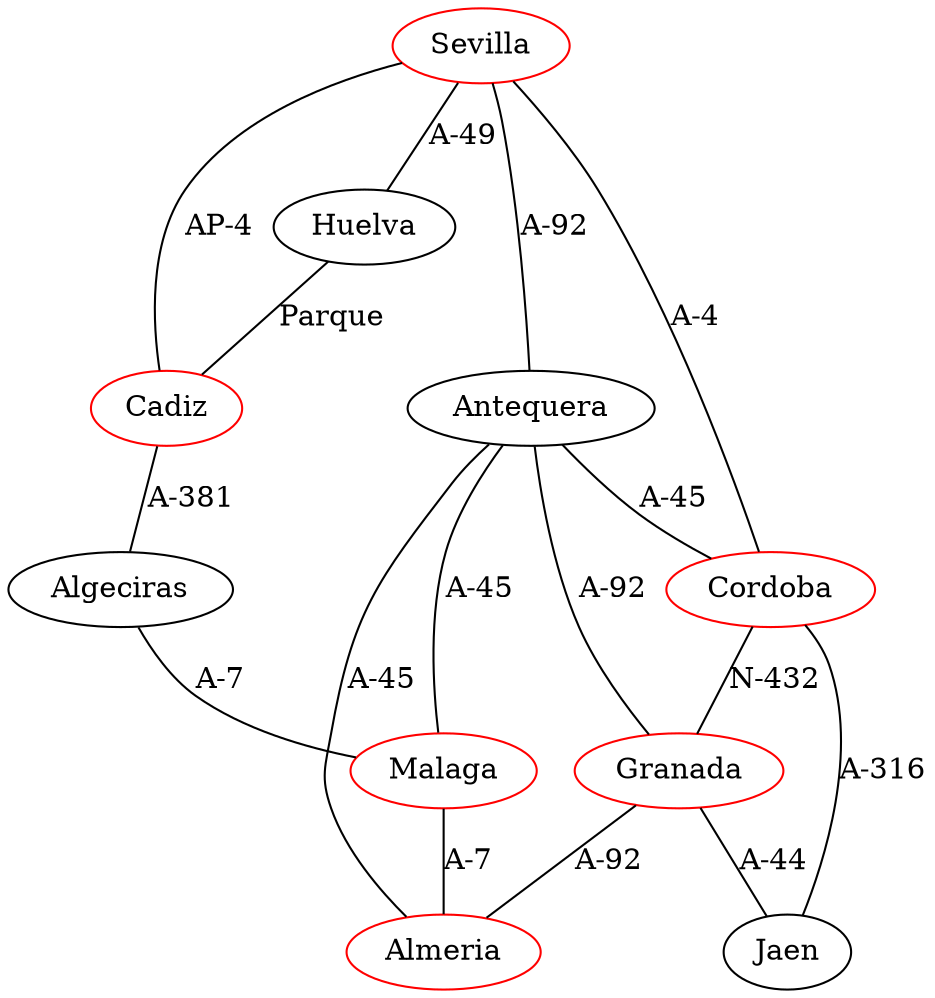 strict graph G {
  1 [ color="red" label="Sevilla" ];
  2 [ color="red" label="Cadiz" ];
  3 [ color="black" label="Huelva" ];
  4 [ color="red" label="Cordoba" ];
  5 [ color="red" label="Malaga" ];
  6 [ color="black" label="Antequera" ];
  7 [ color="red" label="Almeria" ];
  8 [ color="red" label="Granada" ];
  9 [ color="black" label="Jaen" ];
  10 [ color="black" label="Algeciras" ];
  1 -- 3 [ style="solid" label="A-49" ];
  1 -- 4 [ style="solid" label="A-4" ];
  1 -- 2 [ style="solid" label="AP-4" ];
  1 -- 6 [ style="solid" label="A-92" ];
  3 -- 2 [ style="solid" label="Parque" ];
  6 -- 8 [ style="solid" label="A-92" ];
  6 -- 5 [ style="solid" label="A-45" ];
  6 -- 4 [ style="solid" label="A-45" ];
  6 -- 7 [ style="solid" label="A-45" ];
  5 -- 7 [ style="solid" label="A-7" ];
  4 -- 9 [ style="solid" label="A-316" ];
  4 -- 8 [ style="solid" label="N-432" ];
  8 -- 7 [ style="solid" label="A-92" ];
  8 -- 9 [ style="solid" label="A-44" ];
  2 -- 10 [ style="solid" label="A-381" ];
  10 -- 5 [ style="solid" label="A-7" ];
}

